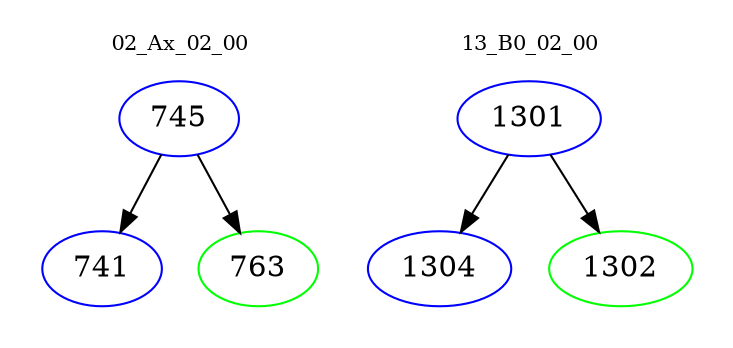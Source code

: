 digraph{
subgraph cluster_0 {
color = white
label = "02_Ax_02_00";
fontsize=10;
T0_745 [label="745", color="blue"]
T0_745 -> T0_741 [color="black"]
T0_741 [label="741", color="blue"]
T0_745 -> T0_763 [color="black"]
T0_763 [label="763", color="green"]
}
subgraph cluster_1 {
color = white
label = "13_B0_02_00";
fontsize=10;
T1_1301 [label="1301", color="blue"]
T1_1301 -> T1_1304 [color="black"]
T1_1304 [label="1304", color="blue"]
T1_1301 -> T1_1302 [color="black"]
T1_1302 [label="1302", color="green"]
}
}
